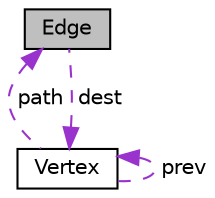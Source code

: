 digraph "Edge"
{
 // LATEX_PDF_SIZE
  edge [fontname="Helvetica",fontsize="10",labelfontname="Helvetica",labelfontsize="10"];
  node [fontname="Helvetica",fontsize="10",shape=record];
  Node1 [label="Edge",height=0.2,width=0.4,color="black", fillcolor="grey75", style="filled", fontcolor="black",tooltip=" "];
  Node2 -> Node1 [dir="back",color="darkorchid3",fontsize="10",style="dashed",label=" dest" ,fontname="Helvetica"];
  Node2 [label="Vertex",height=0.2,width=0.4,color="black", fillcolor="white", style="filled",URL="$classVertex.html",tooltip="Represents a vertex in a graph."];
  Node2 -> Node2 [dir="back",color="darkorchid3",fontsize="10",style="dashed",label=" prev" ,fontname="Helvetica"];
  Node1 -> Node2 [dir="back",color="darkorchid3",fontsize="10",style="dashed",label=" path" ,fontname="Helvetica"];
}
